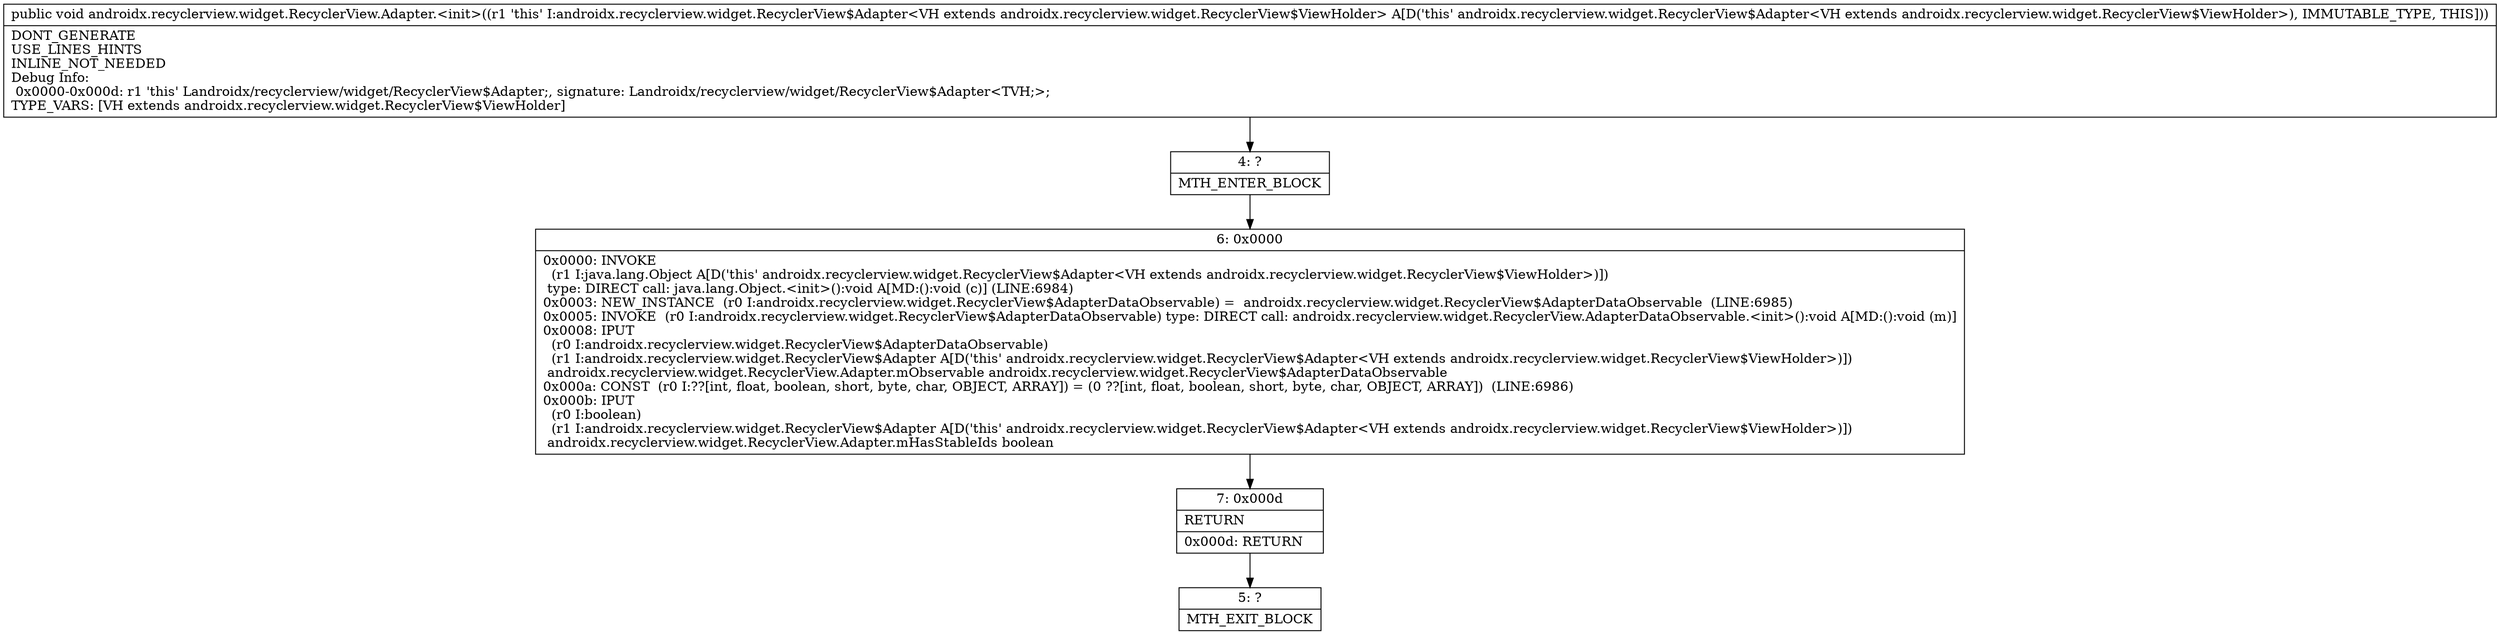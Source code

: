 digraph "CFG forandroidx.recyclerview.widget.RecyclerView.Adapter.\<init\>()V" {
Node_4 [shape=record,label="{4\:\ ?|MTH_ENTER_BLOCK\l}"];
Node_6 [shape=record,label="{6\:\ 0x0000|0x0000: INVOKE  \l  (r1 I:java.lang.Object A[D('this' androidx.recyclerview.widget.RecyclerView$Adapter\<VH extends androidx.recyclerview.widget.RecyclerView$ViewHolder\>)])\l type: DIRECT call: java.lang.Object.\<init\>():void A[MD:():void (c)] (LINE:6984)\l0x0003: NEW_INSTANCE  (r0 I:androidx.recyclerview.widget.RecyclerView$AdapterDataObservable) =  androidx.recyclerview.widget.RecyclerView$AdapterDataObservable  (LINE:6985)\l0x0005: INVOKE  (r0 I:androidx.recyclerview.widget.RecyclerView$AdapterDataObservable) type: DIRECT call: androidx.recyclerview.widget.RecyclerView.AdapterDataObservable.\<init\>():void A[MD:():void (m)]\l0x0008: IPUT  \l  (r0 I:androidx.recyclerview.widget.RecyclerView$AdapterDataObservable)\l  (r1 I:androidx.recyclerview.widget.RecyclerView$Adapter A[D('this' androidx.recyclerview.widget.RecyclerView$Adapter\<VH extends androidx.recyclerview.widget.RecyclerView$ViewHolder\>)])\l androidx.recyclerview.widget.RecyclerView.Adapter.mObservable androidx.recyclerview.widget.RecyclerView$AdapterDataObservable \l0x000a: CONST  (r0 I:??[int, float, boolean, short, byte, char, OBJECT, ARRAY]) = (0 ??[int, float, boolean, short, byte, char, OBJECT, ARRAY])  (LINE:6986)\l0x000b: IPUT  \l  (r0 I:boolean)\l  (r1 I:androidx.recyclerview.widget.RecyclerView$Adapter A[D('this' androidx.recyclerview.widget.RecyclerView$Adapter\<VH extends androidx.recyclerview.widget.RecyclerView$ViewHolder\>)])\l androidx.recyclerview.widget.RecyclerView.Adapter.mHasStableIds boolean \l}"];
Node_7 [shape=record,label="{7\:\ 0x000d|RETURN\l|0x000d: RETURN   \l}"];
Node_5 [shape=record,label="{5\:\ ?|MTH_EXIT_BLOCK\l}"];
MethodNode[shape=record,label="{public void androidx.recyclerview.widget.RecyclerView.Adapter.\<init\>((r1 'this' I:androidx.recyclerview.widget.RecyclerView$Adapter\<VH extends androidx.recyclerview.widget.RecyclerView$ViewHolder\> A[D('this' androidx.recyclerview.widget.RecyclerView$Adapter\<VH extends androidx.recyclerview.widget.RecyclerView$ViewHolder\>), IMMUTABLE_TYPE, THIS]))  | DONT_GENERATE\lUSE_LINES_HINTS\lINLINE_NOT_NEEDED\lDebug Info:\l  0x0000\-0x000d: r1 'this' Landroidx\/recyclerview\/widget\/RecyclerView$Adapter;, signature: Landroidx\/recyclerview\/widget\/RecyclerView$Adapter\<TVH;\>;\lTYPE_VARS: [VH extends androidx.recyclerview.widget.RecyclerView$ViewHolder]\l}"];
MethodNode -> Node_4;Node_4 -> Node_6;
Node_6 -> Node_7;
Node_7 -> Node_5;
}

